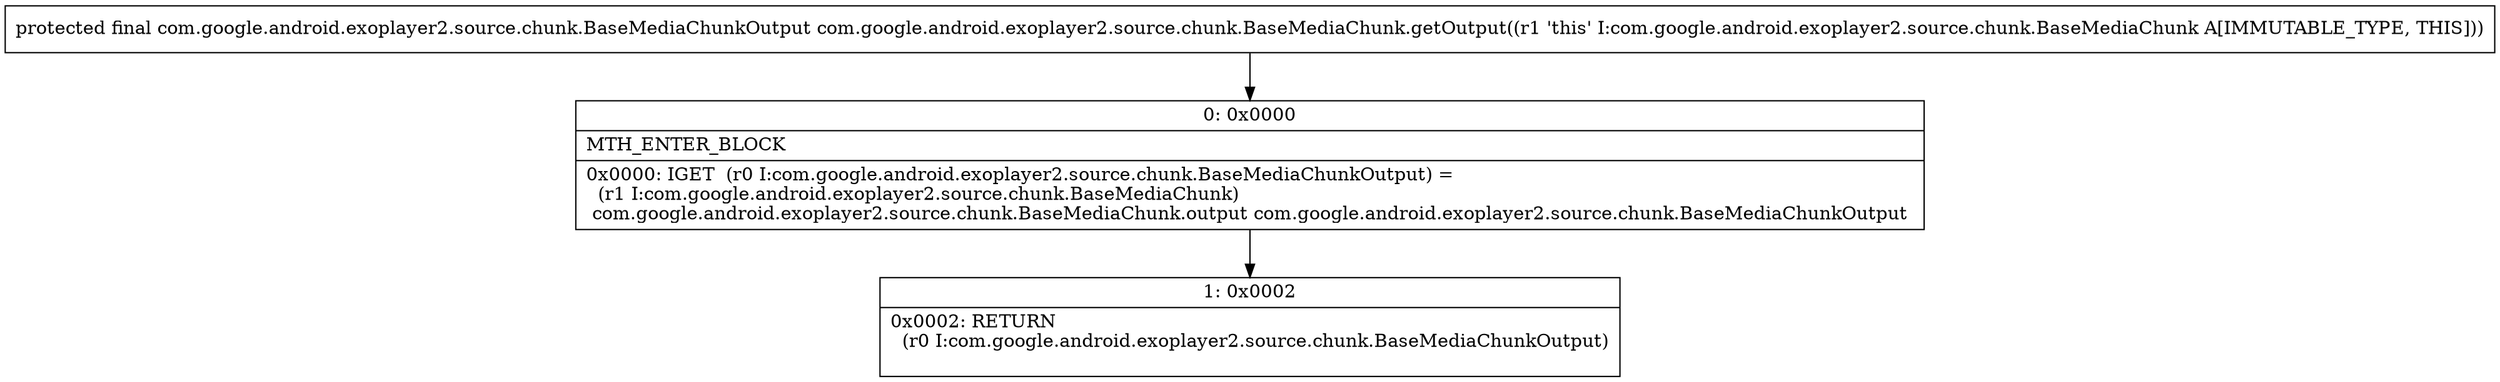 digraph "CFG forcom.google.android.exoplayer2.source.chunk.BaseMediaChunk.getOutput()Lcom\/google\/android\/exoplayer2\/source\/chunk\/BaseMediaChunkOutput;" {
Node_0 [shape=record,label="{0\:\ 0x0000|MTH_ENTER_BLOCK\l|0x0000: IGET  (r0 I:com.google.android.exoplayer2.source.chunk.BaseMediaChunkOutput) = \l  (r1 I:com.google.android.exoplayer2.source.chunk.BaseMediaChunk)\l com.google.android.exoplayer2.source.chunk.BaseMediaChunk.output com.google.android.exoplayer2.source.chunk.BaseMediaChunkOutput \l}"];
Node_1 [shape=record,label="{1\:\ 0x0002|0x0002: RETURN  \l  (r0 I:com.google.android.exoplayer2.source.chunk.BaseMediaChunkOutput)\l \l}"];
MethodNode[shape=record,label="{protected final com.google.android.exoplayer2.source.chunk.BaseMediaChunkOutput com.google.android.exoplayer2.source.chunk.BaseMediaChunk.getOutput((r1 'this' I:com.google.android.exoplayer2.source.chunk.BaseMediaChunk A[IMMUTABLE_TYPE, THIS])) }"];
MethodNode -> Node_0;
Node_0 -> Node_1;
}

